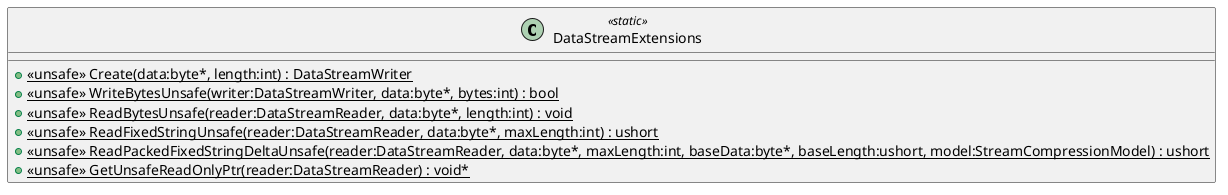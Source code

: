 @startuml
class DataStreamExtensions <<static>> {
    + {static} <<unsafe>> Create(data:byte*, length:int) : DataStreamWriter
    + {static} <<unsafe>> WriteBytesUnsafe(writer:DataStreamWriter, data:byte*, bytes:int) : bool
    + {static} <<unsafe>> ReadBytesUnsafe(reader:DataStreamReader, data:byte*, length:int) : void
    + {static} <<unsafe>> ReadFixedStringUnsafe(reader:DataStreamReader, data:byte*, maxLength:int) : ushort
    + {static} <<unsafe>> ReadPackedFixedStringDeltaUnsafe(reader:DataStreamReader, data:byte*, maxLength:int, baseData:byte*, baseLength:ushort, model:StreamCompressionModel) : ushort
    + {static} <<unsafe>> GetUnsafeReadOnlyPtr(reader:DataStreamReader) : void*
}
@enduml
